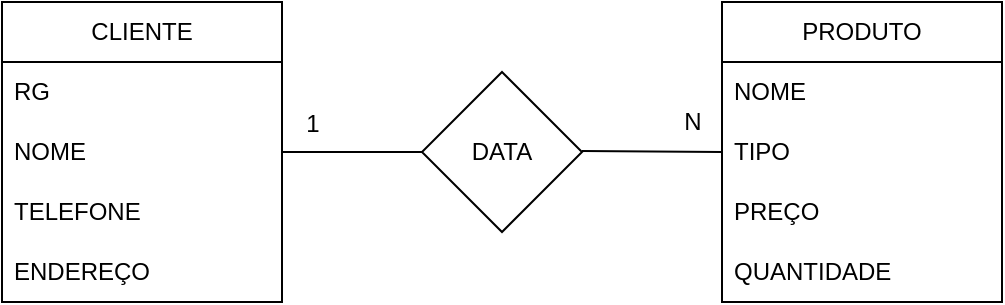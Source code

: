 <mxfile version="21.6.9" type="github">
  <diagram name="Página-1" id="ykY9MvHXBQNh2XYQvnKq">
    <mxGraphModel dx="1434" dy="673" grid="1" gridSize="10" guides="1" tooltips="1" connect="1" arrows="1" fold="1" page="1" pageScale="1" pageWidth="827" pageHeight="1169" math="0" shadow="0">
      <root>
        <mxCell id="0" />
        <mxCell id="1" parent="0" />
        <mxCell id="cs1no0kv3H1UvL2907b6-1" value="CLIENTE" style="swimlane;fontStyle=0;childLayout=stackLayout;horizontal=1;startSize=30;horizontalStack=0;resizeParent=1;resizeParentMax=0;resizeLast=0;collapsible=1;marginBottom=0;whiteSpace=wrap;html=1;" vertex="1" parent="1">
          <mxGeometry x="110" y="150" width="140" height="150" as="geometry" />
        </mxCell>
        <mxCell id="cs1no0kv3H1UvL2907b6-2" value="RG&lt;span style=&quot;white-space: pre;&quot;&gt;&#x9;&lt;/span&gt;" style="text;strokeColor=none;fillColor=none;align=left;verticalAlign=middle;spacingLeft=4;spacingRight=4;overflow=hidden;points=[[0,0.5],[1,0.5]];portConstraint=eastwest;rotatable=0;whiteSpace=wrap;html=1;" vertex="1" parent="cs1no0kv3H1UvL2907b6-1">
          <mxGeometry y="30" width="140" height="30" as="geometry" />
        </mxCell>
        <mxCell id="cs1no0kv3H1UvL2907b6-3" value="NOME" style="text;strokeColor=none;fillColor=none;align=left;verticalAlign=middle;spacingLeft=4;spacingRight=4;overflow=hidden;points=[[0,0.5],[1,0.5]];portConstraint=eastwest;rotatable=0;whiteSpace=wrap;html=1;" vertex="1" parent="cs1no0kv3H1UvL2907b6-1">
          <mxGeometry y="60" width="140" height="30" as="geometry" />
        </mxCell>
        <mxCell id="cs1no0kv3H1UvL2907b6-4" value="TELEFONE" style="text;strokeColor=none;fillColor=none;align=left;verticalAlign=middle;spacingLeft=4;spacingRight=4;overflow=hidden;points=[[0,0.5],[1,0.5]];portConstraint=eastwest;rotatable=0;whiteSpace=wrap;html=1;" vertex="1" parent="cs1no0kv3H1UvL2907b6-1">
          <mxGeometry y="90" width="140" height="30" as="geometry" />
        </mxCell>
        <mxCell id="cs1no0kv3H1UvL2907b6-9" value="ENDEREÇO" style="text;strokeColor=none;fillColor=none;align=left;verticalAlign=middle;spacingLeft=4;spacingRight=4;overflow=hidden;points=[[0,0.5],[1,0.5]];portConstraint=eastwest;rotatable=0;whiteSpace=wrap;html=1;" vertex="1" parent="cs1no0kv3H1UvL2907b6-1">
          <mxGeometry y="120" width="140" height="30" as="geometry" />
        </mxCell>
        <mxCell id="cs1no0kv3H1UvL2907b6-5" value="PRODUTO" style="swimlane;fontStyle=0;childLayout=stackLayout;horizontal=1;startSize=30;horizontalStack=0;resizeParent=1;resizeParentMax=0;resizeLast=0;collapsible=1;marginBottom=0;whiteSpace=wrap;html=1;" vertex="1" parent="1">
          <mxGeometry x="470" y="150" width="140" height="150" as="geometry" />
        </mxCell>
        <mxCell id="cs1no0kv3H1UvL2907b6-6" value="NOME" style="text;strokeColor=none;fillColor=none;align=left;verticalAlign=middle;spacingLeft=4;spacingRight=4;overflow=hidden;points=[[0,0.5],[1,0.5]];portConstraint=eastwest;rotatable=0;whiteSpace=wrap;html=1;" vertex="1" parent="cs1no0kv3H1UvL2907b6-5">
          <mxGeometry y="30" width="140" height="30" as="geometry" />
        </mxCell>
        <mxCell id="cs1no0kv3H1UvL2907b6-7" value="TIPO&lt;span style=&quot;white-space: pre;&quot;&gt;&#x9;&lt;/span&gt;" style="text;strokeColor=none;fillColor=none;align=left;verticalAlign=middle;spacingLeft=4;spacingRight=4;overflow=hidden;points=[[0,0.5],[1,0.5]];portConstraint=eastwest;rotatable=0;whiteSpace=wrap;html=1;" vertex="1" parent="cs1no0kv3H1UvL2907b6-5">
          <mxGeometry y="60" width="140" height="30" as="geometry" />
        </mxCell>
        <mxCell id="cs1no0kv3H1UvL2907b6-8" value="PREÇO&lt;span style=&quot;white-space: pre;&quot;&gt;&#x9;&lt;/span&gt;" style="text;strokeColor=none;fillColor=none;align=left;verticalAlign=middle;spacingLeft=4;spacingRight=4;overflow=hidden;points=[[0,0.5],[1,0.5]];portConstraint=eastwest;rotatable=0;whiteSpace=wrap;html=1;" vertex="1" parent="cs1no0kv3H1UvL2907b6-5">
          <mxGeometry y="90" width="140" height="30" as="geometry" />
        </mxCell>
        <mxCell id="cs1no0kv3H1UvL2907b6-10" value="QUANTIDADE" style="text;strokeColor=none;fillColor=none;align=left;verticalAlign=middle;spacingLeft=4;spacingRight=4;overflow=hidden;points=[[0,0.5],[1,0.5]];portConstraint=eastwest;rotatable=0;whiteSpace=wrap;html=1;" vertex="1" parent="cs1no0kv3H1UvL2907b6-5">
          <mxGeometry y="120" width="140" height="30" as="geometry" />
        </mxCell>
        <mxCell id="cs1no0kv3H1UvL2907b6-11" value="DATA" style="rhombus;whiteSpace=wrap;html=1;" vertex="1" parent="1">
          <mxGeometry x="320" y="185" width="80" height="80" as="geometry" />
        </mxCell>
        <mxCell id="cs1no0kv3H1UvL2907b6-12" value="" style="endArrow=none;html=1;rounded=0;entryX=0;entryY=0.5;entryDx=0;entryDy=0;" edge="1" parent="1" target="cs1no0kv3H1UvL2907b6-11">
          <mxGeometry width="50" height="50" relative="1" as="geometry">
            <mxPoint x="250.001" y="225" as="sourcePoint" />
            <mxPoint x="277.641" y="90" as="targetPoint" />
          </mxGeometry>
        </mxCell>
        <mxCell id="cs1no0kv3H1UvL2907b6-13" value="" style="endArrow=none;html=1;rounded=0;entryX=0;entryY=0.5;entryDx=0;entryDy=0;" edge="1" parent="1" target="cs1no0kv3H1UvL2907b6-7">
          <mxGeometry width="50" height="50" relative="1" as="geometry">
            <mxPoint x="400.001" y="224.5" as="sourcePoint" />
            <mxPoint x="470" y="224.5" as="targetPoint" />
          </mxGeometry>
        </mxCell>
        <mxCell id="cs1no0kv3H1UvL2907b6-14" value="1" style="text;html=1;align=center;verticalAlign=middle;resizable=0;points=[];autosize=1;strokeColor=none;fillColor=none;" vertex="1" parent="1">
          <mxGeometry x="250" y="196" width="30" height="30" as="geometry" />
        </mxCell>
        <mxCell id="cs1no0kv3H1UvL2907b6-15" value="N" style="text;html=1;align=center;verticalAlign=middle;resizable=0;points=[];autosize=1;strokeColor=none;fillColor=none;" vertex="1" parent="1">
          <mxGeometry x="440" y="195" width="30" height="30" as="geometry" />
        </mxCell>
      </root>
    </mxGraphModel>
  </diagram>
</mxfile>

